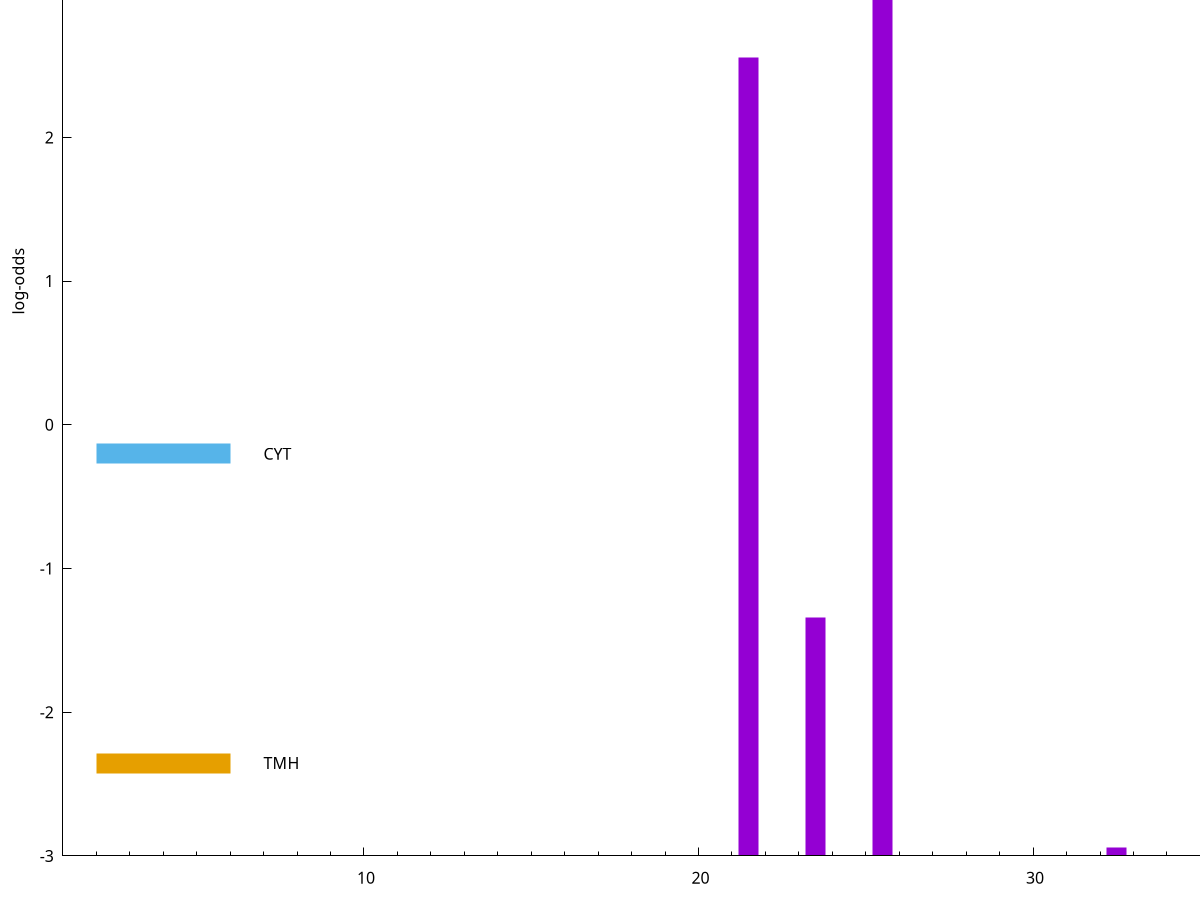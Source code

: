 set title "LipoP predictions for SRR3987123.gff"
set size 2., 1.4
set xrange [1:70] 
set mxtics 10
set yrange [-3:5]
set y2range [0:8]
set ylabel "log-odds"
set term postscript eps color solid "Helvetica" 30
set output "SRR3987123.gff15.eps"
set arrow from 2,4.36595 to 6,4.36595 nohead lt 1 lw 20
set label "SpI" at 7,4.36595
set arrow from 2,-0.200913 to 6,-0.200913 nohead lt 3 lw 20
set label "CYT" at 7,-0.200913
set arrow from 2,-2.35347 to 6,-2.35347 nohead lt 4 lw 20
set label "TMH" at 7,-2.35347
set arrow from 2,4.36595 to 6,4.36595 nohead lt 1 lw 20
set label "SpI" at 7,4.36595
# NOTE: The scores below are the log-odds scores with the threshold
# NOTE: subtracted (a hack to make gnuplot make the histogram all
# NOTE: look nice).
plot "-" axes x1y2 title "" with impulses lt 1 lw 20
25.500000 6.823030
21.500000 5.557160
23.500000 1.660530
32.500000 0.055290
e
exit
